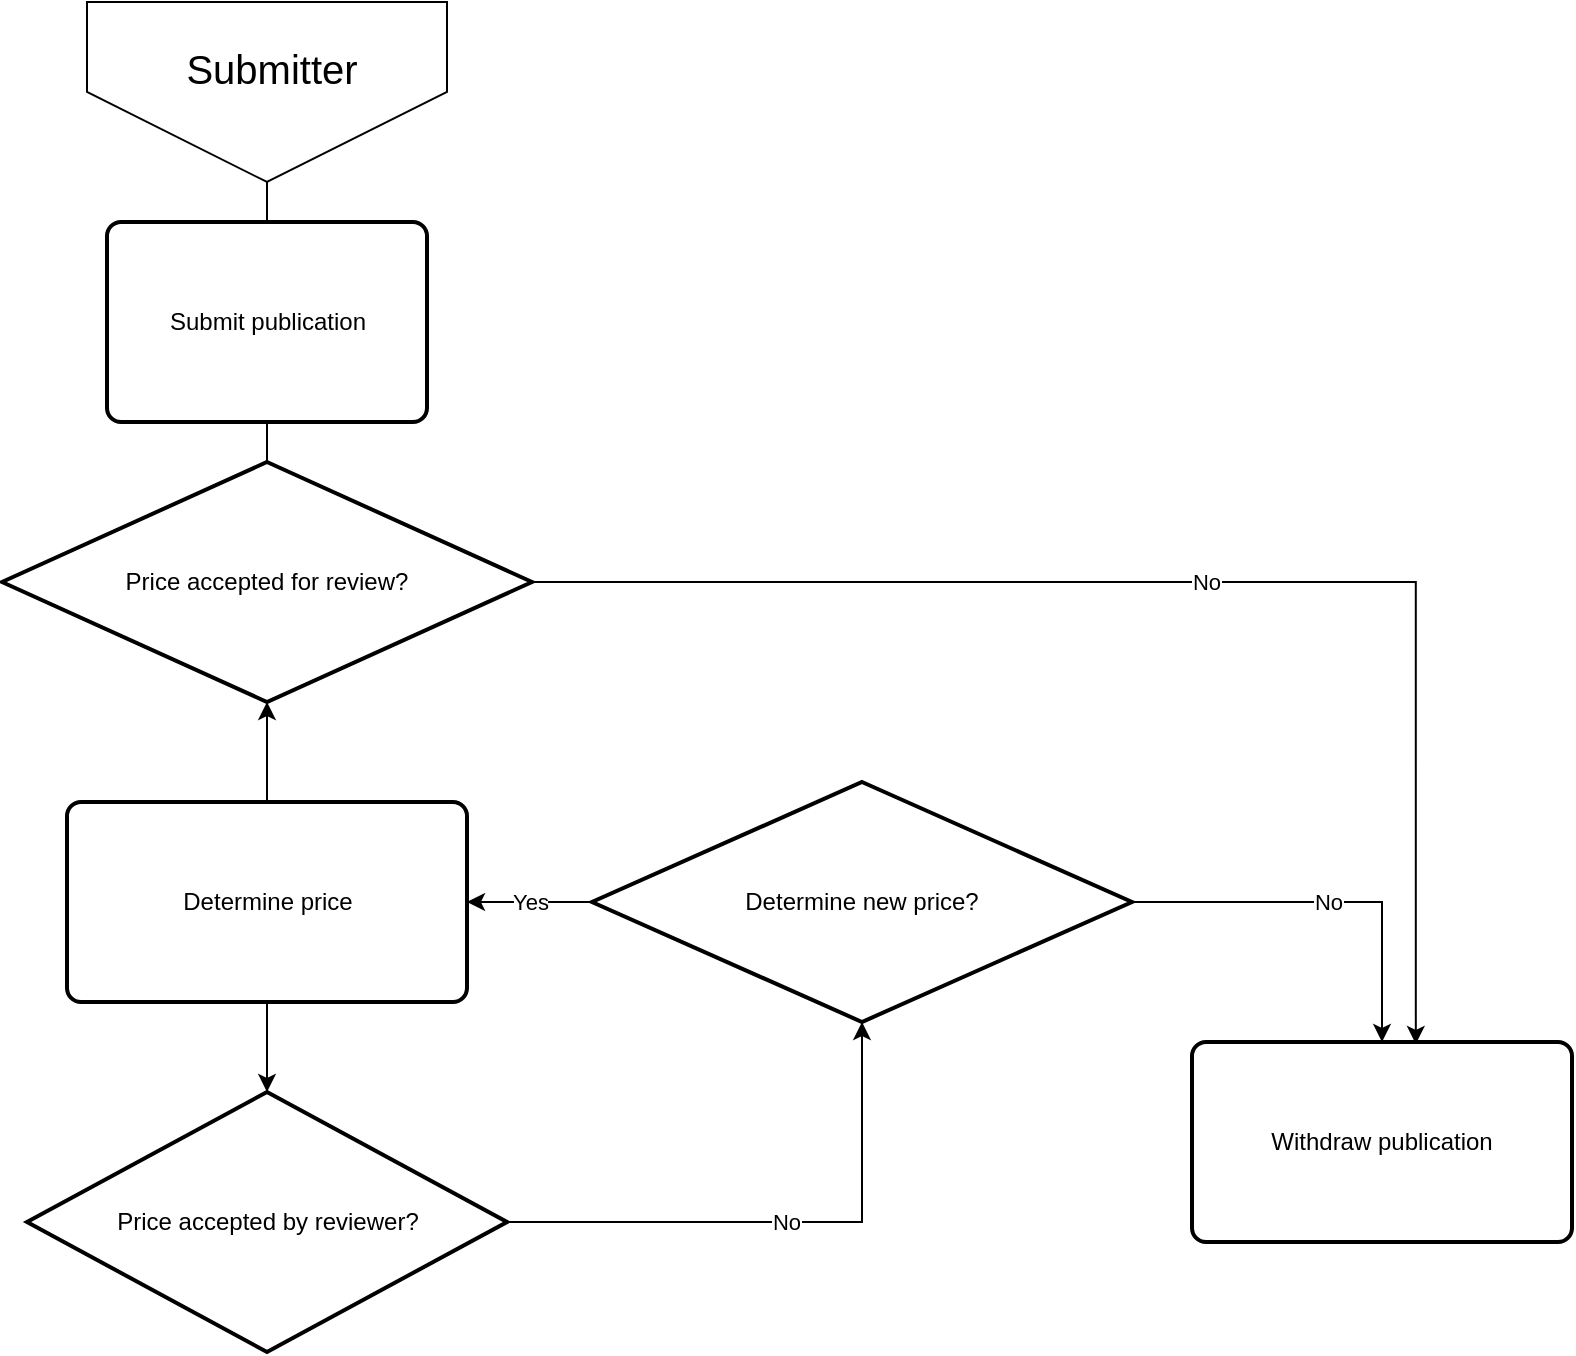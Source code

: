 <mxfile version="27.1.6">
  <diagram name="Pagina-1" id="56h0xurWFAArHX52Prrb">
    <mxGraphModel dx="1426" dy="783" grid="1" gridSize="10" guides="1" tooltips="1" connect="1" arrows="1" fold="1" page="1" pageScale="1" pageWidth="827" pageHeight="1169" math="0" shadow="0">
      <root>
        <mxCell id="0" />
        <mxCell id="1" parent="0" />
        <mxCell id="rB-pPht_3Cf8Duxanpec-2" value="" style="edgeStyle=orthogonalEdgeStyle;rounded=0;orthogonalLoop=1;jettySize=auto;html=1;" edge="1" parent="1" source="scuC8IseUvqoLZXomoLP-1">
          <mxGeometry relative="1" as="geometry">
            <mxPoint x="160" y="185" as="targetPoint" />
          </mxGeometry>
        </mxCell>
        <mxCell id="scuC8IseUvqoLZXomoLP-1" value="" style="verticalLabelPosition=bottom;verticalAlign=top;html=1;shape=offPageConnector;rounded=0;size=0.5;" parent="1" vertex="1">
          <mxGeometry x="87.5" y="40" width="180" height="90" as="geometry" />
        </mxCell>
        <mxCell id="scuC8IseUvqoLZXomoLP-2" value="&lt;div&gt;Submitter&lt;/div&gt;&lt;div&gt;&lt;br&gt;&lt;/div&gt;" style="text;html=1;align=center;verticalAlign=middle;whiteSpace=wrap;rounded=0;fontSize=20;" parent="1" vertex="1">
          <mxGeometry x="150" y="70" width="60" height="30" as="geometry" />
        </mxCell>
        <mxCell id="rB-pPht_3Cf8Duxanpec-6" value="" style="edgeStyle=orthogonalEdgeStyle;rounded=0;orthogonalLoop=1;jettySize=auto;html=1;" edge="1" parent="1" source="scuC8IseUvqoLZXomoLP-3">
          <mxGeometry relative="1" as="geometry">
            <mxPoint x="165" y="315" as="targetPoint" />
          </mxGeometry>
        </mxCell>
        <mxCell id="scuC8IseUvqoLZXomoLP-3" value="Submit publication" style="rounded=1;whiteSpace=wrap;html=1;absoluteArcSize=1;arcSize=14;strokeWidth=2;" parent="1" vertex="1">
          <mxGeometry x="97.5" y="150" width="160" height="100" as="geometry" />
        </mxCell>
        <mxCell id="rB-pPht_3Cf8Duxanpec-3" value="Price accepted for review?" style="strokeWidth=2;html=1;shape=mxgraph.flowchart.decision;whiteSpace=wrap;" vertex="1" parent="1">
          <mxGeometry x="45" y="270" width="265" height="120" as="geometry" />
        </mxCell>
        <mxCell id="rB-pPht_3Cf8Duxanpec-5" style="edgeStyle=orthogonalEdgeStyle;rounded=0;orthogonalLoop=1;jettySize=auto;html=1;exitX=0.5;exitY=1;exitDx=0;exitDy=0;" edge="1" parent="1" source="scuC8IseUvqoLZXomoLP-3" target="scuC8IseUvqoLZXomoLP-3">
          <mxGeometry relative="1" as="geometry" />
        </mxCell>
        <mxCell id="rB-pPht_3Cf8Duxanpec-13" value="" style="edgeStyle=orthogonalEdgeStyle;rounded=0;orthogonalLoop=1;jettySize=auto;html=1;" edge="1" parent="1" source="rB-pPht_3Cf8Duxanpec-7" target="rB-pPht_3Cf8Duxanpec-10">
          <mxGeometry relative="1" as="geometry" />
        </mxCell>
        <mxCell id="rB-pPht_3Cf8Duxanpec-21" value="" style="edgeStyle=orthogonalEdgeStyle;rounded=0;orthogonalLoop=1;jettySize=auto;html=1;" edge="1" parent="1" source="rB-pPht_3Cf8Duxanpec-7" target="rB-pPht_3Cf8Duxanpec-3">
          <mxGeometry relative="1" as="geometry" />
        </mxCell>
        <mxCell id="rB-pPht_3Cf8Duxanpec-7" value="Determine price" style="rounded=1;whiteSpace=wrap;html=1;absoluteArcSize=1;arcSize=14;strokeWidth=2;" vertex="1" parent="1">
          <mxGeometry x="77.5" y="440" width="200" height="100" as="geometry" />
        </mxCell>
        <mxCell id="rB-pPht_3Cf8Duxanpec-15" value="No" style="edgeStyle=orthogonalEdgeStyle;rounded=0;orthogonalLoop=1;jettySize=auto;html=1;" edge="1" parent="1" source="rB-pPht_3Cf8Duxanpec-10" target="rB-pPht_3Cf8Duxanpec-14">
          <mxGeometry relative="1" as="geometry" />
        </mxCell>
        <mxCell id="rB-pPht_3Cf8Duxanpec-10" value="Price accepted by reviewer?" style="strokeWidth=2;html=1;shape=mxgraph.flowchart.decision;whiteSpace=wrap;" vertex="1" parent="1">
          <mxGeometry x="57.5" y="585" width="240" height="130" as="geometry" />
        </mxCell>
        <mxCell id="rB-pPht_3Cf8Duxanpec-17" value="Yes" style="edgeStyle=orthogonalEdgeStyle;rounded=0;orthogonalLoop=1;jettySize=auto;html=1;" edge="1" parent="1" source="rB-pPht_3Cf8Duxanpec-14" target="rB-pPht_3Cf8Duxanpec-7">
          <mxGeometry relative="1" as="geometry" />
        </mxCell>
        <mxCell id="rB-pPht_3Cf8Duxanpec-19" value="No" style="edgeStyle=orthogonalEdgeStyle;rounded=0;orthogonalLoop=1;jettySize=auto;html=1;entryX=0.5;entryY=0;entryDx=0;entryDy=0;" edge="1" parent="1" source="rB-pPht_3Cf8Duxanpec-14" target="rB-pPht_3Cf8Duxanpec-18">
          <mxGeometry relative="1" as="geometry" />
        </mxCell>
        <mxCell id="rB-pPht_3Cf8Duxanpec-14" value="&lt;div&gt;Determine new price?&lt;/div&gt;" style="strokeWidth=2;html=1;shape=mxgraph.flowchart.decision;whiteSpace=wrap;" vertex="1" parent="1">
          <mxGeometry x="340" y="430" width="270" height="120" as="geometry" />
        </mxCell>
        <mxCell id="rB-pPht_3Cf8Duxanpec-18" value="Withdraw publication" style="rounded=1;whiteSpace=wrap;html=1;absoluteArcSize=1;arcSize=14;strokeWidth=2;" vertex="1" parent="1">
          <mxGeometry x="640" y="560" width="190" height="100" as="geometry" />
        </mxCell>
        <mxCell id="rB-pPht_3Cf8Duxanpec-20" value="No" style="edgeStyle=orthogonalEdgeStyle;rounded=0;orthogonalLoop=1;jettySize=auto;html=1;entryX=0.589;entryY=0.01;entryDx=0;entryDy=0;entryPerimeter=0;" edge="1" parent="1" source="rB-pPht_3Cf8Duxanpec-3" target="rB-pPht_3Cf8Duxanpec-18">
          <mxGeometry relative="1" as="geometry" />
        </mxCell>
      </root>
    </mxGraphModel>
  </diagram>
</mxfile>
